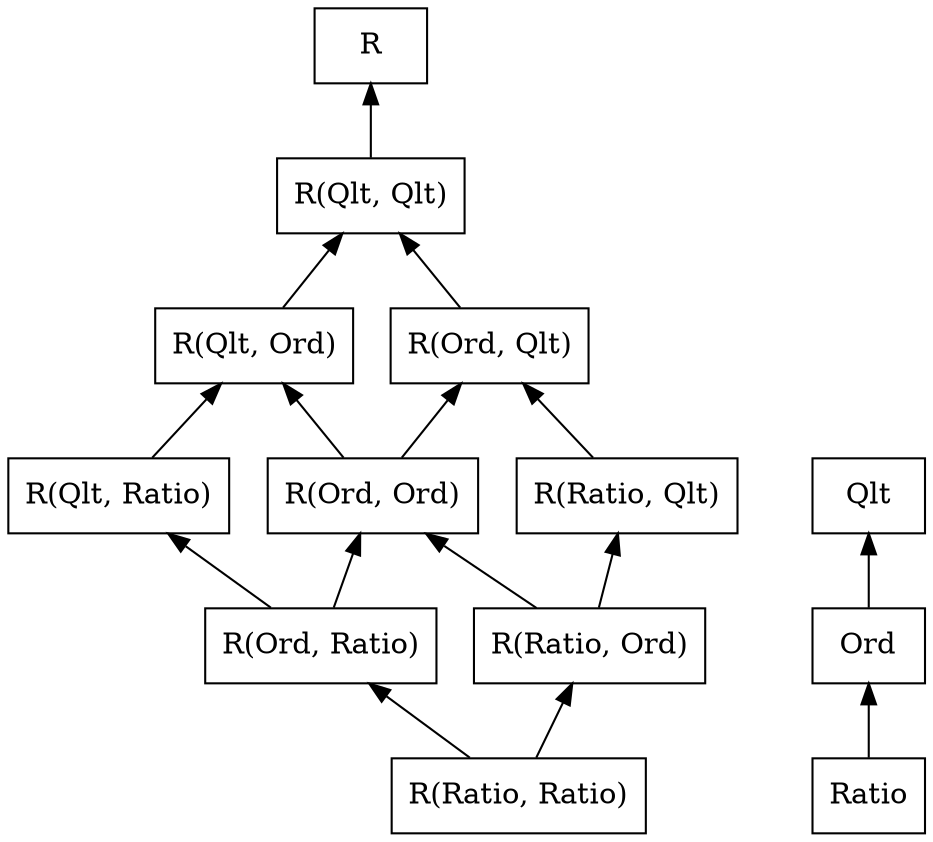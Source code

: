 digraph {
	rankdir = BT;
	charset="utf-8";

	"RR-Ratio-Ratio" -> "RR-Ord-Ratio" ;
	"RR-Ratio-Ratio" -> "RR-Ratio-Ord" ;
	"RR-Ord-Ratio" -> "RR-Ord-Ord" ;
	"RR-Ord-Ratio" -> "RR-Qlt-Ratio" ;
	"RR-Ratio-Ord" -> "RR-Ord-Ord" ;
	"RR-Ratio-Ord" -> "RR-Ratio-Qlt" ;
	"RR-Qlt-Ratio" -> "RR-Qlt-Ord" ;
	"RR-Ratio-Qlt" -> "RR-Ord-Qlt" ;
	"RR-Ord-Ord" -> "RR-Ord-Qlt" ;
	"RR-Ord-Ord" -> "RR-Qlt-Ord" ;
	"RR-Ord-Qlt" -> "RR-Qlt-Qlt" ;
	"RR-Qlt-Ord" -> "RR-Qlt-Qlt" ;
	"ROrd" -> "RQlt" ;
	"RRatio" -> "ROrd" ;
	"RR-Qlt-Qlt" -> "RR" ;

	// Resources
	"RR-Ratio-Ratio" [ label="R(Ratio, Ratio)", shape = box ];
	"RR-Ord-Ratio" [ label="R(Ord, Ratio)", shape = box ];
	"RR-Ratio-Ord" [ label="R(Ratio, Ord)", shape = box ];
	"RR-Ord-Ord" [ label="R(Ord, Ord)", shape = box ];
	"RR-Qlt-Ratio" [ label="R(Qlt, Ratio)", shape = box ];
	"RR-Ratio-Qlt" [ label="R(Ratio, Qlt)", shape = box ];
	"RR-Qlt-Ord" [ label="R(Qlt, Ord)", shape = box ];
	"RR-Ord-Qlt" [ label="R(Ord, Qlt)", shape = box ];
	"RR-Qlt-Qlt" [ label="R(Qlt, Qlt)", shape = box ];
	"ROrd" [ label="Ord", shape = box ];
	"RQlt" [ label="Qlt", shape = box ];
	"RRatio" [ label="Ratio", shape = box ];
	"RR" [ label="R", shape = box ];
}
